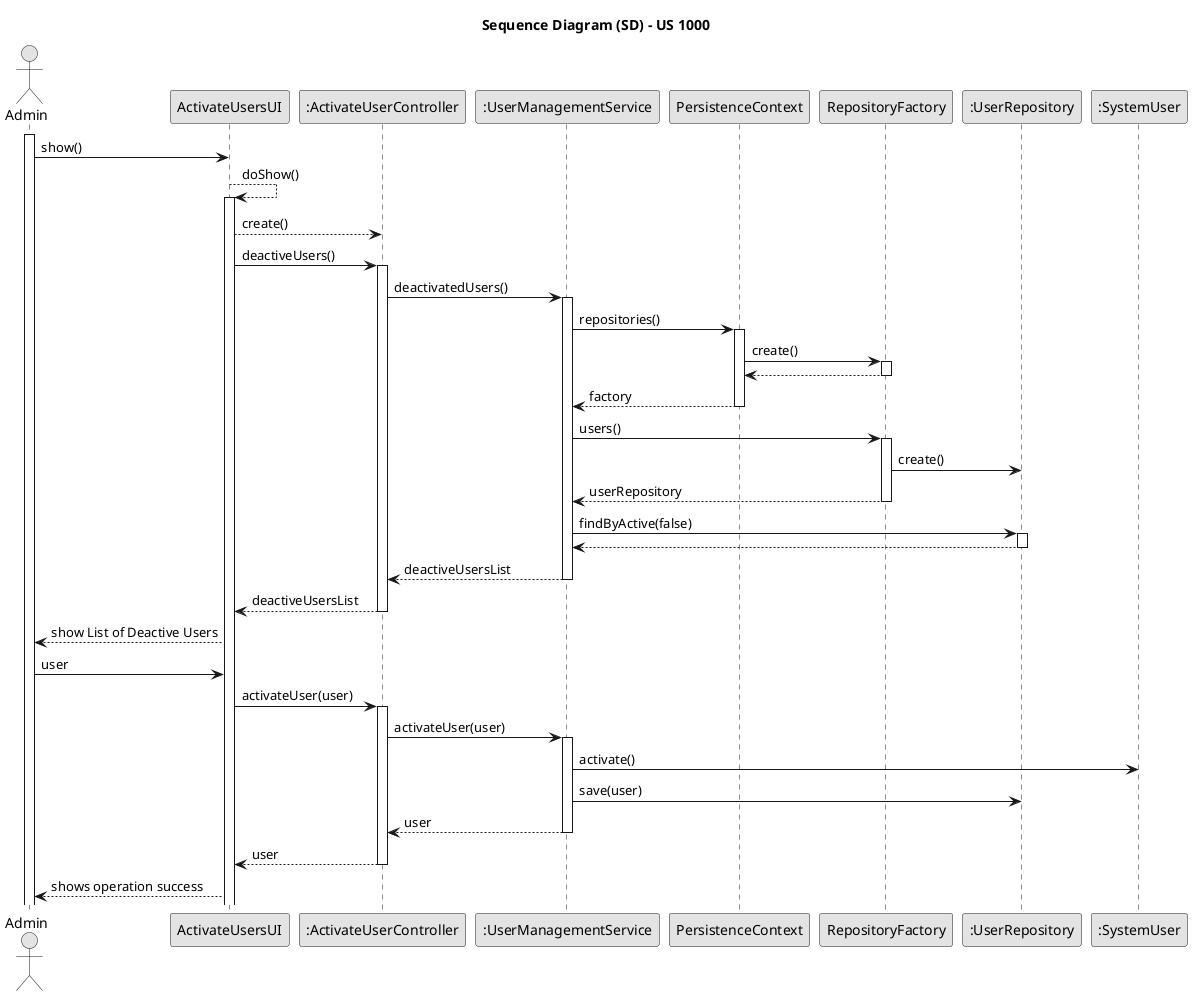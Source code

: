 @startuml
skinparam monochrome true
skinparam packageStyle rectangle
skinparam shadowing false

title Sequence Diagram (SD) - US 1000



actor "Admin" as User
participant "ActivateUsersUI" as UI
participant ":ActivateUserController" as Controller
participant ":UserManagementService" as Service

participant "PersistenceContext" as PersistenceContext
participant "RepositoryFactory" as Rep
participant ":UserRepository" as UsRep
participant ":SystemUser" as SysUs


activate User

    User -> UI : show()


        UI --> UI : doShow()
    activate UI

    UI --> Controller : create()

    UI -> Controller : deactiveUsers()
    activate Controller

    Controller -> Service : deactivatedUsers()
    activate Service

    Service -> PersistenceContext : repositories()
    activate PersistenceContext

    PersistenceContext -> Rep : create()
    activate Rep

    Rep --> PersistenceContext
    deactivate Rep

    PersistenceContext --> Service : factory
    deactivate PersistenceContext

    Service -> Rep : users()
    activate Rep

    Rep -> UsRep : create()

    Rep --> Service : userRepository
    deactivate Rep

    Service -> UsRep : findByActive(false)
    activate UsRep

    UsRep --> Service :
    deactivate UsRep

    Service --> Controller : deactiveUsersList
    deactivate Service

    Controller --> UI : deactiveUsersList
    deactivate Controller

    UI --> User : show List of Deactive Users

    User -> UI : user

    UI -> Controller : activateUser(user)
    activate Controller

    Controller -> Service : activateUser(user)
    activate Service

    Service -> SysUs : activate()

    Service -> UsRep : save(user)

    Service --> Controller : user
    deactivate Service

    Controller --> UI : user
    deactivate Controller

    UI --> User : shows operation success


    deactivate Rep

@enduml